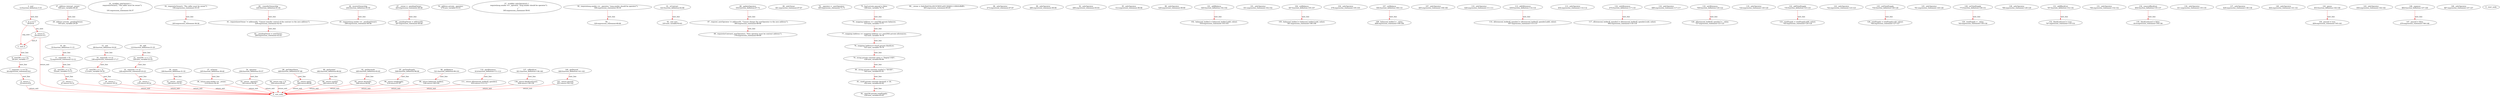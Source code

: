 digraph  {
12 [label="2_ mul\n12-function_definition-3-10", type_label=function_definition];
29 [label="3_ if_a == 0\n29-if-4-6", type_label=if];
899 [label="3_ end_if", type_label=end_if];
34 [label="4_ return 0;\n34-return-5-5", type_label=return];
36 [label="6_ uint256 c = a * b;\n36-new_variable-7-7", type_label=new_variable];
44 [label="7_ require(c / a == b);\n44-expression_statement-8-8", type_label=expression_statement];
53 [label="8_ return c;\n53-return-9-9", type_label=return];
55 [label="10_ div\n55-function_definition-11-15", type_label=function_definition];
72 [label="11_ require(b > 0);\n72-expression_statement-12-12", type_label=expression_statement];
79 [label="12_ uint256 c = a / b;\n79-new_variable-13-13", type_label=new_variable];
87 [label="13_ return c;\n87-return-14-14", type_label=return];
89 [label="15_ sub\n89-function_definition-16-20", type_label=function_definition];
106 [label="16_ require(b <= a);\n106-expression_statement-17-17", type_label=expression_statement];
113 [label="17_ uint256 c = a - b;\n113-new_variable-18-18", type_label=new_variable];
121 [label="18_ return c;\n121-return-19-19", type_label=return];
123 [label="20_ add\n123-function_definition-21-25", type_label=function_definition];
140 [label="21_ uint256 c = a + b;\n140-new_variable-22-22", type_label=new_variable];
148 [label="22_ require(c >= a);\n148-expression_statement-23-23", type_label=expression_statement];
155 [label="23_ return c;\n155-return-24-24", type_label=return];
160 [label="27_ address internal _owner;\n160-new_variable-28-28", type_label=new_variable];
165 [label="28_ address private _pendingOwner;\n165-new_variable-29-29", type_label=new_variable];
180 [label="30_ owner\n180-function_definition-31-33", type_label=function_definition];
189 [label="31_ return _owner;\n189-return-32-32", type_label=return];
191 [label="33_ modifier onlyOwner() {\n        require(isOwner(), \"The caller must be owner\");\n        _;\n    }\n191-expression_statement-34-37", type_label=expression_statement];
194 [label="34_ require(isOwner(), \"The caller must be owner\");\n194-expression_statement-35-35", type_label=expression_statement];
203 [label="35_ _;\n203-expression_statement-36-36", type_label=expression_statement];
205 [label="37_ isOwner\n205-function_definition-38-40", type_label=function_definition];
214 [label="38_ return msg.sender == _owner;\n214-return-39-39", type_label=return];
220 [label="40_ _transferOwnership\n220-function_definition-41-44", type_label=function_definition];
228 [label="41_ require(newOwner != address(0), \"Cannot transfer control of the contract to the zero address\");\n228-expression_statement-42-42", type_label=expression_statement];
240 [label="42_ _pendingOwner = newOwner;\n240-expression_statement-43-43", type_label=expression_statement];
244 [label="44_ receiveOwnership\n244-function_definition-45-50", type_label=function_definition];
248 [label="45_ require(msg.sender == _pendingOwner);\n248-expression_statement-46-46", type_label=expression_statement];
263 [label="47_ _owner = _pendingOwner;\n263-expression_statement-48-48", type_label=expression_statement];
267 [label="48_ _pendingOwner = address(0);\n267-expression_statement-49-49", type_label=expression_statement];
279 [label="52_ address private _operator;\n279-new_variable-53-53", type_label=new_variable];
294 [label="54_ operator\n294-function_definition-55-57", type_label=function_definition];
303 [label="55_ return _operator;\n303-return-56-56", type_label=return];
305 [label="57_ modifier onlyOperator() {\n        require(msg.sender == _operator, \"msg.sender should be operator\");\n        _;\n    }\n305-expression_statement-58-61", type_label=expression_statement];
308 [label="58_ require(msg.sender == _operator, \"msg.sender should be operator\");\n308-expression_statement-59-59", type_label=expression_statement];
320 [label="59_ _;\n320-expression_statement-60-60", type_label=expression_statement];
322 [label="61_ isContract\n322-function_definition-62-66", type_label=function_definition];
335 [label="62_ uint size;\n335-new_variable-63-63", type_label=new_variable];
350 [label="64_ return size > 0;\n350-return-65-65", type_label=return];
354 [label="66_ updateOperator\n354-function_definition-67-72", type_label=function_definition];
361 [label="66_ onlyOwner\n361-expression_statement-67-67", type_label=expression_statement];
364 [label="67_ require(_newOperator != address(0), \"Cannot change the newOperator to the zero address\");\n364-expression_statement-68-68", type_label=expression_statement];
376 [label="68_ require(isContract(_newOperator), \"New operator must be contract address\");\n376-expression_statement-69-69", type_label=expression_statement];
393 [label="70_ _operator = _newOperator;\n393-expression_statement-71-71", type_label=expression_statement];
408 [label="75_ bool private paused = false;\n408-new_variable-76-76", type_label=new_variable];
415 [label="76_ mapping (address => uint256) private balances;\n415-new_variable-77-77", type_label=new_variable];
422 [label="77_ mapping (address => mapping (address => uint256)) private allowances;\n422-new_variable-78-78", type_label=new_variable];
431 [label="78_ mapping (address=>bool) private blackList;\n431-new_variable-79-79", type_label=new_variable];
438 [label="79_ string private constant name = \"Digital USD\";\n438-new_variable-80-80", type_label=new_variable];
445 [label="80_ string private constant symbol = \"DUSD\";\n445-new_variable-81-81", type_label=new_variable];
452 [label="81_ uint8 private constant decimals = 18;\n452-new_variable-82-82", type_label=new_variable];
458 [label="82_ uint256 private totalSupply;\n458-new_variable-83-83", type_label=new_variable];
465 [label="84_ _owner = 0xfe30e619cc2915C905Ca45C1BA8311109A3cBdB1;\n465-expression_statement-85-85", type_label=expression_statement];
469 [label="86_ getTokenName\n469-function_definition-87-89", type_label=function_definition];
473 [label="86_ onlyOperator\n473-expression_statement-87-87", type_label=expression_statement];
480 [label="87_ return name;\n480-return-88-88", type_label=return];
482 [label="89_ getSymbol\n482-function_definition-90-92", type_label=function_definition];
486 [label="89_ onlyOperator\n486-expression_statement-90-90", type_label=expression_statement];
493 [label="90_ return symbol;\n493-return-91-91", type_label=return];
495 [label="92_ getDecimals\n495-function_definition-93-95", type_label=function_definition];
499 [label="92_ onlyOperator\n499-expression_statement-93-93", type_label=expression_statement];
506 [label="93_ return decimals;\n506-return-94-94", type_label=return];
508 [label="95_ getTotalSupply\n508-function_definition-96-98", type_label=function_definition];
512 [label="95_ onlyOperator\n512-expression_statement-96-96", type_label=expression_statement];
519 [label="96_ return totalSupply;\n519-return-97-97", type_label=return];
521 [label="98_ getBalance\n521-function_definition-99-101", type_label=function_definition];
529 [label="98_ onlyOperator\n529-expression_statement-99-99", type_label=expression_statement];
536 [label="99_ return balances[_holder];\n536-return-100-100", type_label=return];
540 [label="101_ addBalance\n540-function_definition-102-104", type_label=function_definition];
551 [label="101_ onlyOperator\n551-expression_statement-102-102", type_label=expression_statement];
554 [label="102_ balances[_holder] = balances[_holder].add(_value);\n554-expression_statement-103-103", type_label=expression_statement];
567 [label="104_ subBalance\n567-function_definition-105-107", type_label=function_definition];
578 [label="104_ onlyOperator\n578-expression_statement-105-105", type_label=expression_statement];
581 [label="105_ balances[_holder] = balances[_holder].sub(_value);\n581-expression_statement-106-106", type_label=expression_statement];
594 [label="107_ setBalance\n594-function_definition-108-110", type_label=function_definition];
605 [label="107_ onlyOperator\n605-expression_statement-108-108", type_label=expression_statement];
608 [label="108_ balances[_holder] = _value;\n608-expression_statement-109-109", type_label=expression_statement];
614 [label="110_ getAllowance\n614-function_definition-111-113", type_label=function_definition];
626 [label="110_ onlyOperator\n626-expression_statement-111-111", type_label=expression_statement];
633 [label="111_ return allowances[_holder][_spender];\n633-return-112-112", type_label=return];
639 [label="113_ addAllowance\n639-function_definition-114-116", type_label=function_definition];
654 [label="113_ onlyOperator\n654-expression_statement-114-114", type_label=expression_statement];
657 [label="114_ allowances[_holder][_spender] = allowances[_holder][_spender].add(_value);\n657-expression_statement-115-115", type_label=expression_statement];
674 [label="116_ subAllowance\n674-function_definition-117-119", type_label=function_definition];
689 [label="116_ onlyOperator\n689-expression_statement-117-117", type_label=expression_statement];
692 [label="117_ allowances[_holder][_spender] = allowances[_holder][_spender].sub(_value);\n692-expression_statement-118-118", type_label=expression_statement];
709 [label="119_ setAllowance\n709-function_definition-120-122", type_label=function_definition];
724 [label="119_ onlyOperator\n724-expression_statement-120-120", type_label=expression_statement];
727 [label="120_ allowances[_holder][_spender] = _value;\n727-expression_statement-121-121", type_label=expression_statement];
735 [label="122_ addTotalSupply\n735-function_definition-123-125", type_label=function_definition];
742 [label="122_ onlyOperator\n742-expression_statement-123-123", type_label=expression_statement];
745 [label="123_ totalSupply = totalSupply.add(_value);\n745-expression_statement-124-124", type_label=expression_statement];
754 [label="125_ subTotalSupply\n754-function_definition-126-128", type_label=function_definition];
761 [label="125_ onlyOperator\n761-expression_statement-126-126", type_label=expression_statement];
764 [label="126_ totalSupply = totalSupply.sub(_value);\n764-expression_statement-127-127", type_label=expression_statement];
773 [label="128_ setTotalSupply\n773-function_definition-129-131", type_label=function_definition];
780 [label="128_ onlyOperator\n780-expression_statement-129-129", type_label=expression_statement];
783 [label="129_ totalSupply = _value;\n783-expression_statement-130-130", type_label=expression_statement];
787 [label="131_ addBlackList\n787-function_definition-132-134", type_label=function_definition];
794 [label="131_ onlyOperator\n794-expression_statement-132-132", type_label=expression_statement];
797 [label="132_ blackList[user] = true;\n797-expression_statement-133-133", type_label=expression_statement];
804 [label="134_ removeBlackList\n804-function_definition-135-137", type_label=function_definition];
811 [label="134_ onlyOperator\n811-expression_statement-135-135", type_label=expression_statement];
814 [label="135_ blackList[user] = false;\n814-expression_statement-136-136", type_label=expression_statement];
821 [label="137_ isBlackList\n821-function_definition-138-140", type_label=function_definition];
829 [label="137_ onlyOperator\n829-expression_statement-138-138", type_label=expression_statement];
836 [label="138_ return blackList[user];\n836-return-139-139", type_label=return];
840 [label="140_ getPaused\n840-function_definition-141-143", type_label=function_definition];
844 [label="140_ onlyOperator\n844-expression_statement-141-141", type_label=expression_statement];
851 [label="141_ return paused;\n851-return-142-142", type_label=return];
853 [label="143_ pause\n853-function_definition-144-146", type_label=function_definition];
856 [label="143_ onlyOperator\n856-expression_statement-144-144", type_label=expression_statement];
859 [label="144_ paused = true;\n859-expression_statement-145-145", type_label=expression_statement];
864 [label="146_ unpause\n864-function_definition-147-149", type_label=function_definition];
867 [label="146_ onlyOperator\n867-expression_statement-147-147", type_label=expression_statement];
870 [label="147_ paused = false;\n870-expression_statement-148-148", type_label=expression_statement];
1 [label="0_ start_node", type_label=start];
2 [label="0_ exit_node", type_label=exit];
12 -> 29  [color=red, controlflow_type=next_line, edge_type=CFG_edge, key=0, label=next_line];
29 -> 34  [color=red, controlflow_type=pos_next, edge_type=CFG_edge, key=0, label=pos_next];
29 -> 899  [color=red, controlflow_type=neg_next, edge_type=CFG_edge, key=0, label=neg_next];
899 -> 36  [color=red, controlflow_type=next_line, edge_type=CFG_edge, key=0, label=next_line];
34 -> 899  [color=red, controlflow_type=end_if, edge_type=CFG_edge, key=0, label=end_if];
34 -> 2  [color=red, controlflow_type=return_exit, edge_type=CFG_edge, key=0, label=return_exit];
36 -> 44  [color=red, controlflow_type=next_line, edge_type=CFG_edge, key=0, label=next_line];
44 -> 53  [color=red, controlflow_type=next_line, edge_type=CFG_edge, key=0, label=next_line];
53 -> 2  [color=red, controlflow_type=return_exit, edge_type=CFG_edge, key=0, label=return_exit];
55 -> 72  [color=red, controlflow_type=next_line, edge_type=CFG_edge, key=0, label=next_line];
72 -> 79  [color=red, controlflow_type=next_line, edge_type=CFG_edge, key=0, label=next_line];
79 -> 87  [color=red, controlflow_type=next_line, edge_type=CFG_edge, key=0, label=next_line];
87 -> 2  [color=red, controlflow_type=return_exit, edge_type=CFG_edge, key=0, label=return_exit];
89 -> 106  [color=red, controlflow_type=next_line, edge_type=CFG_edge, key=0, label=next_line];
106 -> 113  [color=red, controlflow_type=next_line, edge_type=CFG_edge, key=0, label=next_line];
113 -> 121  [color=red, controlflow_type=next_line, edge_type=CFG_edge, key=0, label=next_line];
121 -> 2  [color=red, controlflow_type=return_exit, edge_type=CFG_edge, key=0, label=return_exit];
123 -> 140  [color=red, controlflow_type=next_line, edge_type=CFG_edge, key=0, label=next_line];
140 -> 148  [color=red, controlflow_type=next_line, edge_type=CFG_edge, key=0, label=next_line];
148 -> 155  [color=red, controlflow_type=next_line, edge_type=CFG_edge, key=0, label=next_line];
155 -> 2  [color=red, controlflow_type=return_exit, edge_type=CFG_edge, key=0, label=return_exit];
160 -> 165  [color=red, controlflow_type=next_line, edge_type=CFG_edge, key=0, label=next_line];
180 -> 189  [color=red, controlflow_type=next_line, edge_type=CFG_edge, key=0, label=next_line];
189 -> 2  [color=red, controlflow_type=return_exit, edge_type=CFG_edge, key=0, label=return_exit];
194 -> 203  [color=red, controlflow_type=next_line, edge_type=CFG_edge, key=0, label=next_line];
205 -> 214  [color=red, controlflow_type=next_line, edge_type=CFG_edge, key=0, label=next_line];
214 -> 2  [color=red, controlflow_type=return_exit, edge_type=CFG_edge, key=0, label=return_exit];
220 -> 228  [color=red, controlflow_type=next_line, edge_type=CFG_edge, key=0, label=next_line];
228 -> 240  [color=red, controlflow_type=next_line, edge_type=CFG_edge, key=0, label=next_line];
244 -> 248  [color=red, controlflow_type=next_line, edge_type=CFG_edge, key=0, label=next_line];
263 -> 267  [color=red, controlflow_type=next_line, edge_type=CFG_edge, key=0, label=next_line];
294 -> 303  [color=red, controlflow_type=next_line, edge_type=CFG_edge, key=0, label=next_line];
303 -> 2  [color=red, controlflow_type=return_exit, edge_type=CFG_edge, key=0, label=return_exit];
308 -> 320  [color=red, controlflow_type=next_line, edge_type=CFG_edge, key=0, label=next_line];
322 -> 335  [color=red, controlflow_type=next_line, edge_type=CFG_edge, key=0, label=next_line];
350 -> 2  [color=red, controlflow_type=return_exit, edge_type=CFG_edge, key=0, label=return_exit];
354 -> 364  [color=red, controlflow_type=next_line, edge_type=CFG_edge, key=0, label=next_line];
364 -> 376  [color=red, controlflow_type=next_line, edge_type=CFG_edge, key=0, label=next_line];
408 -> 415  [color=red, controlflow_type=next_line, edge_type=CFG_edge, key=0, label=next_line];
415 -> 422  [color=red, controlflow_type=next_line, edge_type=CFG_edge, key=0, label=next_line];
422 -> 431  [color=red, controlflow_type=next_line, edge_type=CFG_edge, key=0, label=next_line];
431 -> 438  [color=red, controlflow_type=next_line, edge_type=CFG_edge, key=0, label=next_line];
438 -> 445  [color=red, controlflow_type=next_line, edge_type=CFG_edge, key=0, label=next_line];
445 -> 452  [color=red, controlflow_type=next_line, edge_type=CFG_edge, key=0, label=next_line];
452 -> 458  [color=red, controlflow_type=next_line, edge_type=CFG_edge, key=0, label=next_line];
469 -> 480  [color=red, controlflow_type=next_line, edge_type=CFG_edge, key=0, label=next_line];
480 -> 2  [color=red, controlflow_type=return_exit, edge_type=CFG_edge, key=0, label=return_exit];
482 -> 493  [color=red, controlflow_type=next_line, edge_type=CFG_edge, key=0, label=next_line];
493 -> 2  [color=red, controlflow_type=return_exit, edge_type=CFG_edge, key=0, label=return_exit];
495 -> 506  [color=red, controlflow_type=next_line, edge_type=CFG_edge, key=0, label=next_line];
506 -> 2  [color=red, controlflow_type=return_exit, edge_type=CFG_edge, key=0, label=return_exit];
508 -> 519  [color=red, controlflow_type=next_line, edge_type=CFG_edge, key=0, label=next_line];
519 -> 2  [color=red, controlflow_type=return_exit, edge_type=CFG_edge, key=0, label=return_exit];
521 -> 536  [color=red, controlflow_type=next_line, edge_type=CFG_edge, key=0, label=next_line];
536 -> 2  [color=red, controlflow_type=return_exit, edge_type=CFG_edge, key=0, label=return_exit];
540 -> 554  [color=red, controlflow_type=next_line, edge_type=CFG_edge, key=0, label=next_line];
567 -> 581  [color=red, controlflow_type=next_line, edge_type=CFG_edge, key=0, label=next_line];
594 -> 608  [color=red, controlflow_type=next_line, edge_type=CFG_edge, key=0, label=next_line];
614 -> 633  [color=red, controlflow_type=next_line, edge_type=CFG_edge, key=0, label=next_line];
633 -> 2  [color=red, controlflow_type=return_exit, edge_type=CFG_edge, key=0, label=return_exit];
639 -> 657  [color=red, controlflow_type=next_line, edge_type=CFG_edge, key=0, label=next_line];
674 -> 692  [color=red, controlflow_type=next_line, edge_type=CFG_edge, key=0, label=next_line];
709 -> 727  [color=red, controlflow_type=next_line, edge_type=CFG_edge, key=0, label=next_line];
735 -> 745  [color=red, controlflow_type=next_line, edge_type=CFG_edge, key=0, label=next_line];
754 -> 764  [color=red, controlflow_type=next_line, edge_type=CFG_edge, key=0, label=next_line];
773 -> 783  [color=red, controlflow_type=next_line, edge_type=CFG_edge, key=0, label=next_line];
787 -> 797  [color=red, controlflow_type=next_line, edge_type=CFG_edge, key=0, label=next_line];
804 -> 814  [color=red, controlflow_type=next_line, edge_type=CFG_edge, key=0, label=next_line];
821 -> 836  [color=red, controlflow_type=next_line, edge_type=CFG_edge, key=0, label=next_line];
836 -> 2  [color=red, controlflow_type=return_exit, edge_type=CFG_edge, key=0, label=return_exit];
840 -> 851  [color=red, controlflow_type=next_line, edge_type=CFG_edge, key=0, label=next_line];
851 -> 2  [color=red, controlflow_type=return_exit, edge_type=CFG_edge, key=0, label=return_exit];
853 -> 859  [color=red, controlflow_type=next_line, edge_type=CFG_edge, key=0, label=next_line];
864 -> 870  [color=red, controlflow_type=next_line, edge_type=CFG_edge, key=0, label=next_line];
}
